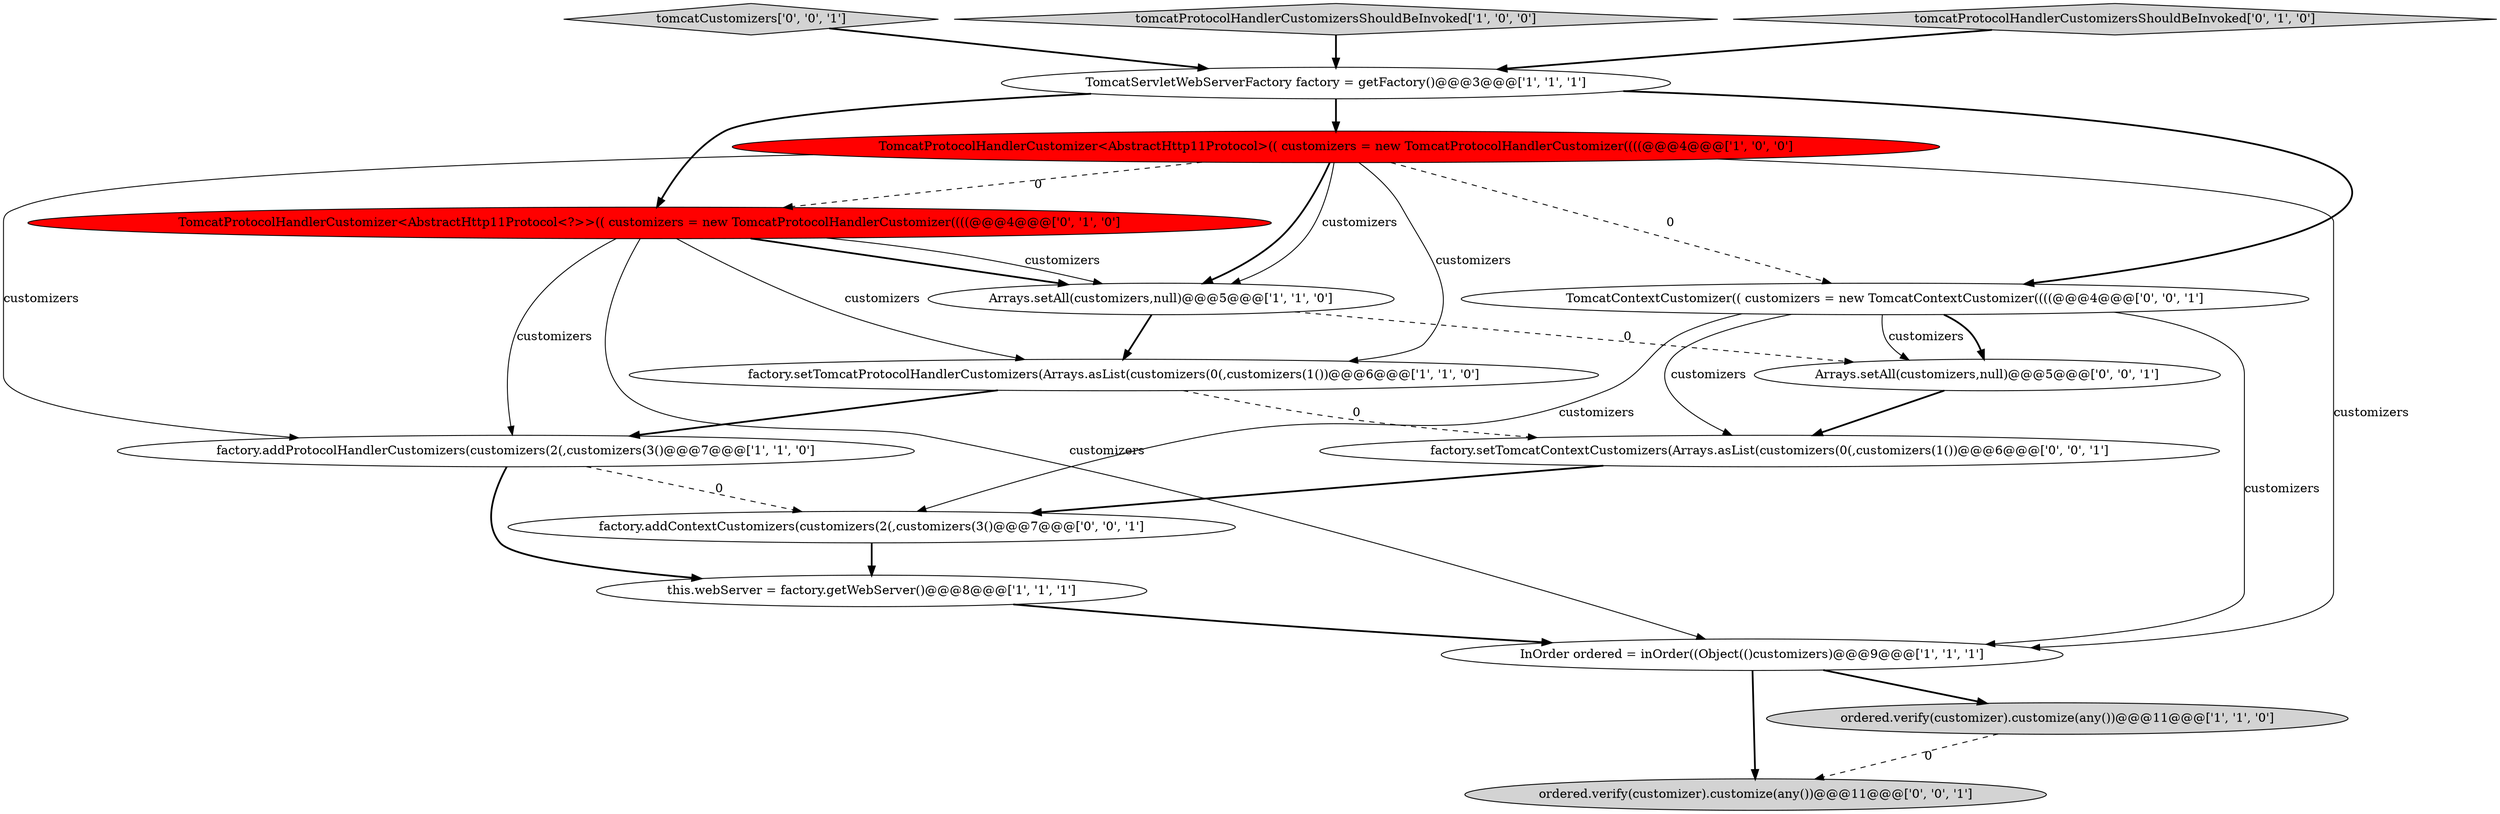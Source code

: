 digraph {
13 [style = filled, label = "Arrays.setAll(customizers,null)@@@5@@@['0', '0', '1']", fillcolor = white, shape = ellipse image = "AAA0AAABBB3BBB"];
5 [style = filled, label = "TomcatProtocolHandlerCustomizer<AbstractHttp11Protocol>(( customizers = new TomcatProtocolHandlerCustomizer((((@@@4@@@['1', '0', '0']", fillcolor = red, shape = ellipse image = "AAA1AAABBB1BBB"];
4 [style = filled, label = "InOrder ordered = inOrder((Object(()customizers)@@@9@@@['1', '1', '1']", fillcolor = white, shape = ellipse image = "AAA0AAABBB1BBB"];
1 [style = filled, label = "Arrays.setAll(customizers,null)@@@5@@@['1', '1', '0']", fillcolor = white, shape = ellipse image = "AAA0AAABBB1BBB"];
11 [style = filled, label = "factory.setTomcatContextCustomizers(Arrays.asList(customizers(0(,customizers(1())@@@6@@@['0', '0', '1']", fillcolor = white, shape = ellipse image = "AAA0AAABBB3BBB"];
6 [style = filled, label = "factory.setTomcatProtocolHandlerCustomizers(Arrays.asList(customizers(0(,customizers(1())@@@6@@@['1', '1', '0']", fillcolor = white, shape = ellipse image = "AAA0AAABBB1BBB"];
15 [style = filled, label = "tomcatCustomizers['0', '0', '1']", fillcolor = lightgray, shape = diamond image = "AAA0AAABBB3BBB"];
7 [style = filled, label = "this.webServer = factory.getWebServer()@@@8@@@['1', '1', '1']", fillcolor = white, shape = ellipse image = "AAA0AAABBB1BBB"];
16 [style = filled, label = "TomcatContextCustomizer(( customizers = new TomcatContextCustomizer((((@@@4@@@['0', '0', '1']", fillcolor = white, shape = ellipse image = "AAA0AAABBB3BBB"];
0 [style = filled, label = "TomcatServletWebServerFactory factory = getFactory()@@@3@@@['1', '1', '1']", fillcolor = white, shape = ellipse image = "AAA0AAABBB1BBB"];
14 [style = filled, label = "ordered.verify(customizer).customize(any())@@@11@@@['0', '0', '1']", fillcolor = lightgray, shape = ellipse image = "AAA0AAABBB3BBB"];
12 [style = filled, label = "factory.addContextCustomizers(customizers(2(,customizers(3()@@@7@@@['0', '0', '1']", fillcolor = white, shape = ellipse image = "AAA0AAABBB3BBB"];
10 [style = filled, label = "TomcatProtocolHandlerCustomizer<AbstractHttp11Protocol<?>>(( customizers = new TomcatProtocolHandlerCustomizer((((@@@4@@@['0', '1', '0']", fillcolor = red, shape = ellipse image = "AAA1AAABBB2BBB"];
8 [style = filled, label = "ordered.verify(customizer).customize(any())@@@11@@@['1', '1', '0']", fillcolor = lightgray, shape = ellipse image = "AAA0AAABBB1BBB"];
3 [style = filled, label = "tomcatProtocolHandlerCustomizersShouldBeInvoked['1', '0', '0']", fillcolor = lightgray, shape = diamond image = "AAA0AAABBB1BBB"];
2 [style = filled, label = "factory.addProtocolHandlerCustomizers(customizers(2(,customizers(3()@@@7@@@['1', '1', '0']", fillcolor = white, shape = ellipse image = "AAA0AAABBB1BBB"];
9 [style = filled, label = "tomcatProtocolHandlerCustomizersShouldBeInvoked['0', '1', '0']", fillcolor = lightgray, shape = diamond image = "AAA0AAABBB2BBB"];
5->4 [style = solid, label="customizers"];
0->16 [style = bold, label=""];
16->11 [style = solid, label="customizers"];
16->13 [style = bold, label=""];
4->14 [style = bold, label=""];
10->1 [style = solid, label="customizers"];
9->0 [style = bold, label=""];
6->11 [style = dashed, label="0"];
10->4 [style = solid, label="customizers"];
11->12 [style = bold, label=""];
7->4 [style = bold, label=""];
8->14 [style = dashed, label="0"];
16->4 [style = solid, label="customizers"];
13->11 [style = bold, label=""];
12->7 [style = bold, label=""];
3->0 [style = bold, label=""];
6->2 [style = bold, label=""];
1->13 [style = dashed, label="0"];
5->16 [style = dashed, label="0"];
16->12 [style = solid, label="customizers"];
16->13 [style = solid, label="customizers"];
5->1 [style = bold, label=""];
2->12 [style = dashed, label="0"];
0->10 [style = bold, label=""];
1->6 [style = bold, label=""];
10->2 [style = solid, label="customizers"];
5->10 [style = dashed, label="0"];
15->0 [style = bold, label=""];
5->1 [style = solid, label="customizers"];
10->6 [style = solid, label="customizers"];
4->8 [style = bold, label=""];
2->7 [style = bold, label=""];
10->1 [style = bold, label=""];
5->2 [style = solid, label="customizers"];
5->6 [style = solid, label="customizers"];
0->5 [style = bold, label=""];
}

